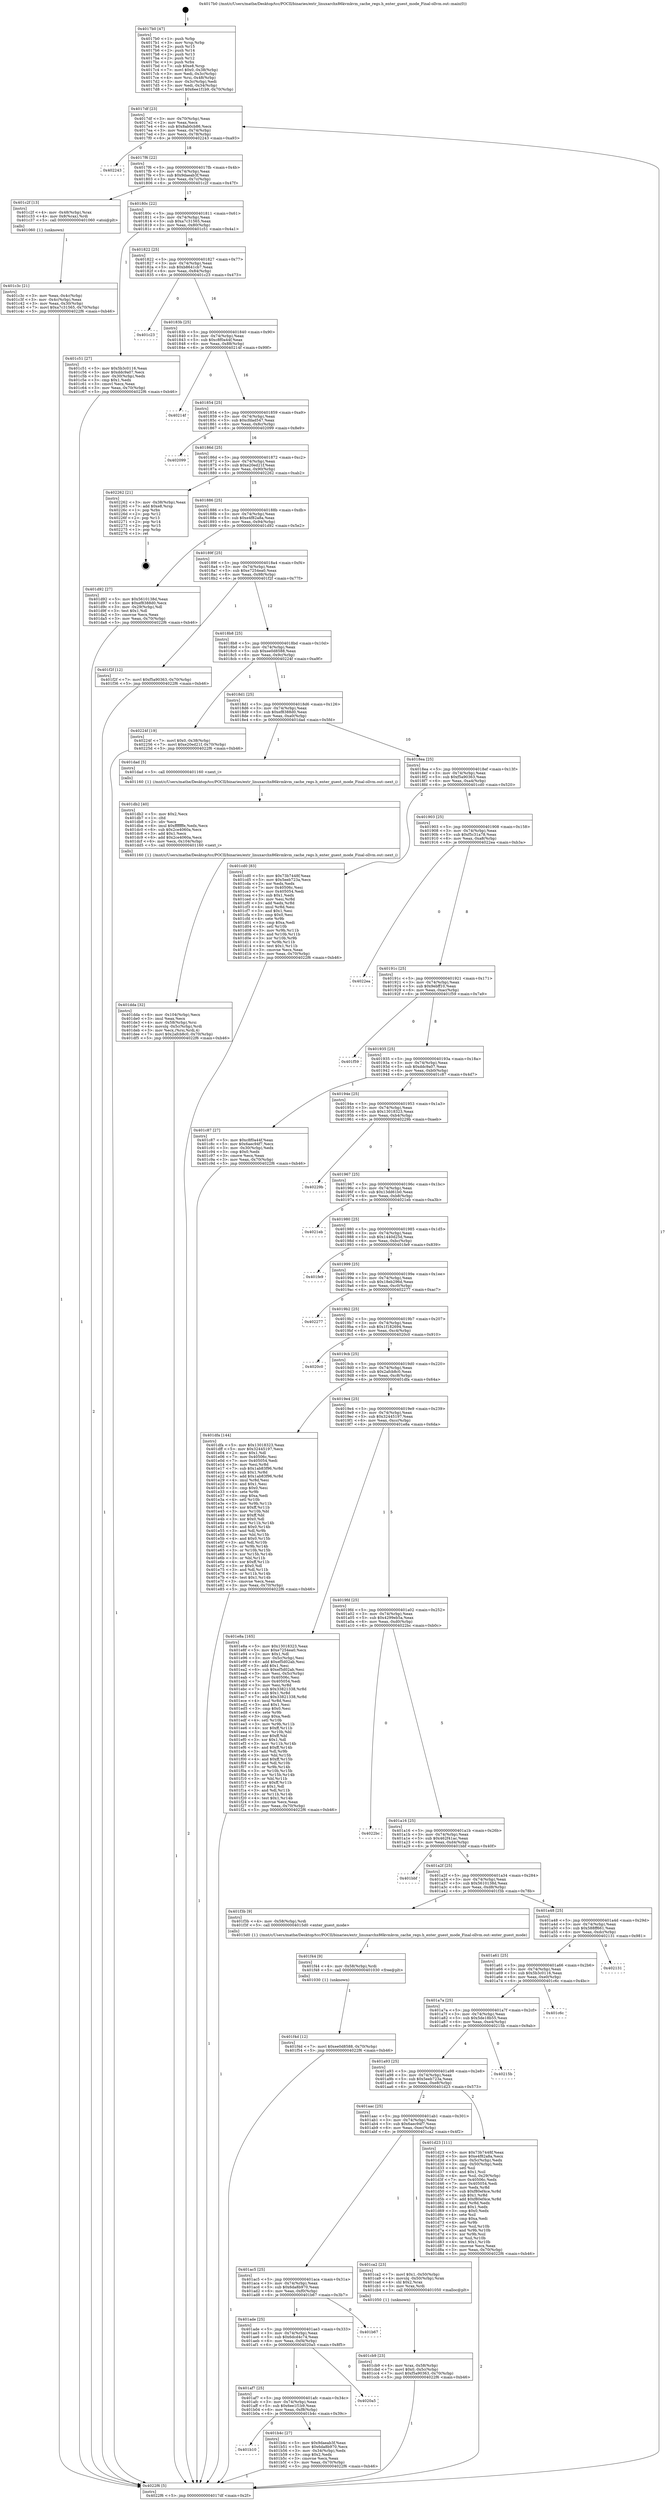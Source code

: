 digraph "0x4017b0" {
  label = "0x4017b0 (/mnt/c/Users/mathe/Desktop/tcc/POCII/binaries/extr_linuxarchx86kvmkvm_cache_regs.h_enter_guest_mode_Final-ollvm.out::main(0))"
  labelloc = "t"
  node[shape=record]

  Entry [label="",width=0.3,height=0.3,shape=circle,fillcolor=black,style=filled]
  "0x4017df" [label="{
     0x4017df [23]\l
     | [instrs]\l
     &nbsp;&nbsp;0x4017df \<+3\>: mov -0x70(%rbp),%eax\l
     &nbsp;&nbsp;0x4017e2 \<+2\>: mov %eax,%ecx\l
     &nbsp;&nbsp;0x4017e4 \<+6\>: sub $0x8ab0cb86,%ecx\l
     &nbsp;&nbsp;0x4017ea \<+3\>: mov %eax,-0x74(%rbp)\l
     &nbsp;&nbsp;0x4017ed \<+3\>: mov %ecx,-0x78(%rbp)\l
     &nbsp;&nbsp;0x4017f0 \<+6\>: je 0000000000402243 \<main+0xa93\>\l
  }"]
  "0x402243" [label="{
     0x402243\l
  }", style=dashed]
  "0x4017f6" [label="{
     0x4017f6 [22]\l
     | [instrs]\l
     &nbsp;&nbsp;0x4017f6 \<+5\>: jmp 00000000004017fb \<main+0x4b\>\l
     &nbsp;&nbsp;0x4017fb \<+3\>: mov -0x74(%rbp),%eax\l
     &nbsp;&nbsp;0x4017fe \<+5\>: sub $0x9daeab3f,%eax\l
     &nbsp;&nbsp;0x401803 \<+3\>: mov %eax,-0x7c(%rbp)\l
     &nbsp;&nbsp;0x401806 \<+6\>: je 0000000000401c2f \<main+0x47f\>\l
  }"]
  Exit [label="",width=0.3,height=0.3,shape=circle,fillcolor=black,style=filled,peripheries=2]
  "0x401c2f" [label="{
     0x401c2f [13]\l
     | [instrs]\l
     &nbsp;&nbsp;0x401c2f \<+4\>: mov -0x48(%rbp),%rax\l
     &nbsp;&nbsp;0x401c33 \<+4\>: mov 0x8(%rax),%rdi\l
     &nbsp;&nbsp;0x401c37 \<+5\>: call 0000000000401060 \<atoi@plt\>\l
     | [calls]\l
     &nbsp;&nbsp;0x401060 \{1\} (unknown)\l
  }"]
  "0x40180c" [label="{
     0x40180c [22]\l
     | [instrs]\l
     &nbsp;&nbsp;0x40180c \<+5\>: jmp 0000000000401811 \<main+0x61\>\l
     &nbsp;&nbsp;0x401811 \<+3\>: mov -0x74(%rbp),%eax\l
     &nbsp;&nbsp;0x401814 \<+5\>: sub $0xa7c31565,%eax\l
     &nbsp;&nbsp;0x401819 \<+3\>: mov %eax,-0x80(%rbp)\l
     &nbsp;&nbsp;0x40181c \<+6\>: je 0000000000401c51 \<main+0x4a1\>\l
  }"]
  "0x401f4d" [label="{
     0x401f4d [12]\l
     | [instrs]\l
     &nbsp;&nbsp;0x401f4d \<+7\>: movl $0xee0d8588,-0x70(%rbp)\l
     &nbsp;&nbsp;0x401f54 \<+5\>: jmp 00000000004022f6 \<main+0xb46\>\l
  }"]
  "0x401c51" [label="{
     0x401c51 [27]\l
     | [instrs]\l
     &nbsp;&nbsp;0x401c51 \<+5\>: mov $0x5b3c0116,%eax\l
     &nbsp;&nbsp;0x401c56 \<+5\>: mov $0xddc9a07,%ecx\l
     &nbsp;&nbsp;0x401c5b \<+3\>: mov -0x30(%rbp),%edx\l
     &nbsp;&nbsp;0x401c5e \<+3\>: cmp $0x1,%edx\l
     &nbsp;&nbsp;0x401c61 \<+3\>: cmovl %ecx,%eax\l
     &nbsp;&nbsp;0x401c64 \<+3\>: mov %eax,-0x70(%rbp)\l
     &nbsp;&nbsp;0x401c67 \<+5\>: jmp 00000000004022f6 \<main+0xb46\>\l
  }"]
  "0x401822" [label="{
     0x401822 [25]\l
     | [instrs]\l
     &nbsp;&nbsp;0x401822 \<+5\>: jmp 0000000000401827 \<main+0x77\>\l
     &nbsp;&nbsp;0x401827 \<+3\>: mov -0x74(%rbp),%eax\l
     &nbsp;&nbsp;0x40182a \<+5\>: sub $0xb8641cb7,%eax\l
     &nbsp;&nbsp;0x40182f \<+6\>: mov %eax,-0x84(%rbp)\l
     &nbsp;&nbsp;0x401835 \<+6\>: je 0000000000401c23 \<main+0x473\>\l
  }"]
  "0x401f44" [label="{
     0x401f44 [9]\l
     | [instrs]\l
     &nbsp;&nbsp;0x401f44 \<+4\>: mov -0x58(%rbp),%rdi\l
     &nbsp;&nbsp;0x401f48 \<+5\>: call 0000000000401030 \<free@plt\>\l
     | [calls]\l
     &nbsp;&nbsp;0x401030 \{1\} (unknown)\l
  }"]
  "0x401c23" [label="{
     0x401c23\l
  }", style=dashed]
  "0x40183b" [label="{
     0x40183b [25]\l
     | [instrs]\l
     &nbsp;&nbsp;0x40183b \<+5\>: jmp 0000000000401840 \<main+0x90\>\l
     &nbsp;&nbsp;0x401840 \<+3\>: mov -0x74(%rbp),%eax\l
     &nbsp;&nbsp;0x401843 \<+5\>: sub $0xc8f0a44f,%eax\l
     &nbsp;&nbsp;0x401848 \<+6\>: mov %eax,-0x88(%rbp)\l
     &nbsp;&nbsp;0x40184e \<+6\>: je 000000000040214f \<main+0x99f\>\l
  }"]
  "0x401dda" [label="{
     0x401dda [32]\l
     | [instrs]\l
     &nbsp;&nbsp;0x401dda \<+6\>: mov -0x104(%rbp),%ecx\l
     &nbsp;&nbsp;0x401de0 \<+3\>: imul %eax,%ecx\l
     &nbsp;&nbsp;0x401de3 \<+4\>: mov -0x58(%rbp),%rsi\l
     &nbsp;&nbsp;0x401de7 \<+4\>: movslq -0x5c(%rbp),%rdi\l
     &nbsp;&nbsp;0x401deb \<+3\>: mov %ecx,(%rsi,%rdi,4)\l
     &nbsp;&nbsp;0x401dee \<+7\>: movl $0x2afcb8c0,-0x70(%rbp)\l
     &nbsp;&nbsp;0x401df5 \<+5\>: jmp 00000000004022f6 \<main+0xb46\>\l
  }"]
  "0x40214f" [label="{
     0x40214f\l
  }", style=dashed]
  "0x401854" [label="{
     0x401854 [25]\l
     | [instrs]\l
     &nbsp;&nbsp;0x401854 \<+5\>: jmp 0000000000401859 \<main+0xa9\>\l
     &nbsp;&nbsp;0x401859 \<+3\>: mov -0x74(%rbp),%eax\l
     &nbsp;&nbsp;0x40185c \<+5\>: sub $0xcfdad547,%eax\l
     &nbsp;&nbsp;0x401861 \<+6\>: mov %eax,-0x8c(%rbp)\l
     &nbsp;&nbsp;0x401867 \<+6\>: je 0000000000402099 \<main+0x8e9\>\l
  }"]
  "0x401db2" [label="{
     0x401db2 [40]\l
     | [instrs]\l
     &nbsp;&nbsp;0x401db2 \<+5\>: mov $0x2,%ecx\l
     &nbsp;&nbsp;0x401db7 \<+1\>: cltd\l
     &nbsp;&nbsp;0x401db8 \<+2\>: idiv %ecx\l
     &nbsp;&nbsp;0x401dba \<+6\>: imul $0xfffffffe,%edx,%ecx\l
     &nbsp;&nbsp;0x401dc0 \<+6\>: sub $0x2ce4060a,%ecx\l
     &nbsp;&nbsp;0x401dc6 \<+3\>: add $0x1,%ecx\l
     &nbsp;&nbsp;0x401dc9 \<+6\>: add $0x2ce4060a,%ecx\l
     &nbsp;&nbsp;0x401dcf \<+6\>: mov %ecx,-0x104(%rbp)\l
     &nbsp;&nbsp;0x401dd5 \<+5\>: call 0000000000401160 \<next_i\>\l
     | [calls]\l
     &nbsp;&nbsp;0x401160 \{1\} (/mnt/c/Users/mathe/Desktop/tcc/POCII/binaries/extr_linuxarchx86kvmkvm_cache_regs.h_enter_guest_mode_Final-ollvm.out::next_i)\l
  }"]
  "0x402099" [label="{
     0x402099\l
  }", style=dashed]
  "0x40186d" [label="{
     0x40186d [25]\l
     | [instrs]\l
     &nbsp;&nbsp;0x40186d \<+5\>: jmp 0000000000401872 \<main+0xc2\>\l
     &nbsp;&nbsp;0x401872 \<+3\>: mov -0x74(%rbp),%eax\l
     &nbsp;&nbsp;0x401875 \<+5\>: sub $0xe20ed21f,%eax\l
     &nbsp;&nbsp;0x40187a \<+6\>: mov %eax,-0x90(%rbp)\l
     &nbsp;&nbsp;0x401880 \<+6\>: je 0000000000402262 \<main+0xab2\>\l
  }"]
  "0x401cb9" [label="{
     0x401cb9 [23]\l
     | [instrs]\l
     &nbsp;&nbsp;0x401cb9 \<+4\>: mov %rax,-0x58(%rbp)\l
     &nbsp;&nbsp;0x401cbd \<+7\>: movl $0x0,-0x5c(%rbp)\l
     &nbsp;&nbsp;0x401cc4 \<+7\>: movl $0xf5a90363,-0x70(%rbp)\l
     &nbsp;&nbsp;0x401ccb \<+5\>: jmp 00000000004022f6 \<main+0xb46\>\l
  }"]
  "0x402262" [label="{
     0x402262 [21]\l
     | [instrs]\l
     &nbsp;&nbsp;0x402262 \<+3\>: mov -0x38(%rbp),%eax\l
     &nbsp;&nbsp;0x402265 \<+7\>: add $0xe8,%rsp\l
     &nbsp;&nbsp;0x40226c \<+1\>: pop %rbx\l
     &nbsp;&nbsp;0x40226d \<+2\>: pop %r12\l
     &nbsp;&nbsp;0x40226f \<+2\>: pop %r13\l
     &nbsp;&nbsp;0x402271 \<+2\>: pop %r14\l
     &nbsp;&nbsp;0x402273 \<+2\>: pop %r15\l
     &nbsp;&nbsp;0x402275 \<+1\>: pop %rbp\l
     &nbsp;&nbsp;0x402276 \<+1\>: ret\l
  }"]
  "0x401886" [label="{
     0x401886 [25]\l
     | [instrs]\l
     &nbsp;&nbsp;0x401886 \<+5\>: jmp 000000000040188b \<main+0xdb\>\l
     &nbsp;&nbsp;0x40188b \<+3\>: mov -0x74(%rbp),%eax\l
     &nbsp;&nbsp;0x40188e \<+5\>: sub $0xe4f82a8a,%eax\l
     &nbsp;&nbsp;0x401893 \<+6\>: mov %eax,-0x94(%rbp)\l
     &nbsp;&nbsp;0x401899 \<+6\>: je 0000000000401d92 \<main+0x5e2\>\l
  }"]
  "0x401c3c" [label="{
     0x401c3c [21]\l
     | [instrs]\l
     &nbsp;&nbsp;0x401c3c \<+3\>: mov %eax,-0x4c(%rbp)\l
     &nbsp;&nbsp;0x401c3f \<+3\>: mov -0x4c(%rbp),%eax\l
     &nbsp;&nbsp;0x401c42 \<+3\>: mov %eax,-0x30(%rbp)\l
     &nbsp;&nbsp;0x401c45 \<+7\>: movl $0xa7c31565,-0x70(%rbp)\l
     &nbsp;&nbsp;0x401c4c \<+5\>: jmp 00000000004022f6 \<main+0xb46\>\l
  }"]
  "0x401d92" [label="{
     0x401d92 [27]\l
     | [instrs]\l
     &nbsp;&nbsp;0x401d92 \<+5\>: mov $0x5610138d,%eax\l
     &nbsp;&nbsp;0x401d97 \<+5\>: mov $0xef8388d0,%ecx\l
     &nbsp;&nbsp;0x401d9c \<+3\>: mov -0x29(%rbp),%dl\l
     &nbsp;&nbsp;0x401d9f \<+3\>: test $0x1,%dl\l
     &nbsp;&nbsp;0x401da2 \<+3\>: cmovne %ecx,%eax\l
     &nbsp;&nbsp;0x401da5 \<+3\>: mov %eax,-0x70(%rbp)\l
     &nbsp;&nbsp;0x401da8 \<+5\>: jmp 00000000004022f6 \<main+0xb46\>\l
  }"]
  "0x40189f" [label="{
     0x40189f [25]\l
     | [instrs]\l
     &nbsp;&nbsp;0x40189f \<+5\>: jmp 00000000004018a4 \<main+0xf4\>\l
     &nbsp;&nbsp;0x4018a4 \<+3\>: mov -0x74(%rbp),%eax\l
     &nbsp;&nbsp;0x4018a7 \<+5\>: sub $0xe7254ea0,%eax\l
     &nbsp;&nbsp;0x4018ac \<+6\>: mov %eax,-0x98(%rbp)\l
     &nbsp;&nbsp;0x4018b2 \<+6\>: je 0000000000401f2f \<main+0x77f\>\l
  }"]
  "0x4017b0" [label="{
     0x4017b0 [47]\l
     | [instrs]\l
     &nbsp;&nbsp;0x4017b0 \<+1\>: push %rbp\l
     &nbsp;&nbsp;0x4017b1 \<+3\>: mov %rsp,%rbp\l
     &nbsp;&nbsp;0x4017b4 \<+2\>: push %r15\l
     &nbsp;&nbsp;0x4017b6 \<+2\>: push %r14\l
     &nbsp;&nbsp;0x4017b8 \<+2\>: push %r13\l
     &nbsp;&nbsp;0x4017ba \<+2\>: push %r12\l
     &nbsp;&nbsp;0x4017bc \<+1\>: push %rbx\l
     &nbsp;&nbsp;0x4017bd \<+7\>: sub $0xe8,%rsp\l
     &nbsp;&nbsp;0x4017c4 \<+7\>: movl $0x0,-0x38(%rbp)\l
     &nbsp;&nbsp;0x4017cb \<+3\>: mov %edi,-0x3c(%rbp)\l
     &nbsp;&nbsp;0x4017ce \<+4\>: mov %rsi,-0x48(%rbp)\l
     &nbsp;&nbsp;0x4017d2 \<+3\>: mov -0x3c(%rbp),%edi\l
     &nbsp;&nbsp;0x4017d5 \<+3\>: mov %edi,-0x34(%rbp)\l
     &nbsp;&nbsp;0x4017d8 \<+7\>: movl $0x6ee1f1b9,-0x70(%rbp)\l
  }"]
  "0x401f2f" [label="{
     0x401f2f [12]\l
     | [instrs]\l
     &nbsp;&nbsp;0x401f2f \<+7\>: movl $0xf5a90363,-0x70(%rbp)\l
     &nbsp;&nbsp;0x401f36 \<+5\>: jmp 00000000004022f6 \<main+0xb46\>\l
  }"]
  "0x4018b8" [label="{
     0x4018b8 [25]\l
     | [instrs]\l
     &nbsp;&nbsp;0x4018b8 \<+5\>: jmp 00000000004018bd \<main+0x10d\>\l
     &nbsp;&nbsp;0x4018bd \<+3\>: mov -0x74(%rbp),%eax\l
     &nbsp;&nbsp;0x4018c0 \<+5\>: sub $0xee0d8588,%eax\l
     &nbsp;&nbsp;0x4018c5 \<+6\>: mov %eax,-0x9c(%rbp)\l
     &nbsp;&nbsp;0x4018cb \<+6\>: je 000000000040224f \<main+0xa9f\>\l
  }"]
  "0x4022f6" [label="{
     0x4022f6 [5]\l
     | [instrs]\l
     &nbsp;&nbsp;0x4022f6 \<+5\>: jmp 00000000004017df \<main+0x2f\>\l
  }"]
  "0x40224f" [label="{
     0x40224f [19]\l
     | [instrs]\l
     &nbsp;&nbsp;0x40224f \<+7\>: movl $0x0,-0x38(%rbp)\l
     &nbsp;&nbsp;0x402256 \<+7\>: movl $0xe20ed21f,-0x70(%rbp)\l
     &nbsp;&nbsp;0x40225d \<+5\>: jmp 00000000004022f6 \<main+0xb46\>\l
  }"]
  "0x4018d1" [label="{
     0x4018d1 [25]\l
     | [instrs]\l
     &nbsp;&nbsp;0x4018d1 \<+5\>: jmp 00000000004018d6 \<main+0x126\>\l
     &nbsp;&nbsp;0x4018d6 \<+3\>: mov -0x74(%rbp),%eax\l
     &nbsp;&nbsp;0x4018d9 \<+5\>: sub $0xef8388d0,%eax\l
     &nbsp;&nbsp;0x4018de \<+6\>: mov %eax,-0xa0(%rbp)\l
     &nbsp;&nbsp;0x4018e4 \<+6\>: je 0000000000401dad \<main+0x5fd\>\l
  }"]
  "0x401b10" [label="{
     0x401b10\l
  }", style=dashed]
  "0x401dad" [label="{
     0x401dad [5]\l
     | [instrs]\l
     &nbsp;&nbsp;0x401dad \<+5\>: call 0000000000401160 \<next_i\>\l
     | [calls]\l
     &nbsp;&nbsp;0x401160 \{1\} (/mnt/c/Users/mathe/Desktop/tcc/POCII/binaries/extr_linuxarchx86kvmkvm_cache_regs.h_enter_guest_mode_Final-ollvm.out::next_i)\l
  }"]
  "0x4018ea" [label="{
     0x4018ea [25]\l
     | [instrs]\l
     &nbsp;&nbsp;0x4018ea \<+5\>: jmp 00000000004018ef \<main+0x13f\>\l
     &nbsp;&nbsp;0x4018ef \<+3\>: mov -0x74(%rbp),%eax\l
     &nbsp;&nbsp;0x4018f2 \<+5\>: sub $0xf5a90363,%eax\l
     &nbsp;&nbsp;0x4018f7 \<+6\>: mov %eax,-0xa4(%rbp)\l
     &nbsp;&nbsp;0x4018fd \<+6\>: je 0000000000401cd0 \<main+0x520\>\l
  }"]
  "0x401b4c" [label="{
     0x401b4c [27]\l
     | [instrs]\l
     &nbsp;&nbsp;0x401b4c \<+5\>: mov $0x9daeab3f,%eax\l
     &nbsp;&nbsp;0x401b51 \<+5\>: mov $0x6da8b970,%ecx\l
     &nbsp;&nbsp;0x401b56 \<+3\>: mov -0x34(%rbp),%edx\l
     &nbsp;&nbsp;0x401b59 \<+3\>: cmp $0x2,%edx\l
     &nbsp;&nbsp;0x401b5c \<+3\>: cmovne %ecx,%eax\l
     &nbsp;&nbsp;0x401b5f \<+3\>: mov %eax,-0x70(%rbp)\l
     &nbsp;&nbsp;0x401b62 \<+5\>: jmp 00000000004022f6 \<main+0xb46\>\l
  }"]
  "0x401cd0" [label="{
     0x401cd0 [83]\l
     | [instrs]\l
     &nbsp;&nbsp;0x401cd0 \<+5\>: mov $0x73b7448f,%eax\l
     &nbsp;&nbsp;0x401cd5 \<+5\>: mov $0x5eeb723a,%ecx\l
     &nbsp;&nbsp;0x401cda \<+2\>: xor %edx,%edx\l
     &nbsp;&nbsp;0x401cdc \<+7\>: mov 0x40506c,%esi\l
     &nbsp;&nbsp;0x401ce3 \<+7\>: mov 0x405054,%edi\l
     &nbsp;&nbsp;0x401cea \<+3\>: sub $0x1,%edx\l
     &nbsp;&nbsp;0x401ced \<+3\>: mov %esi,%r8d\l
     &nbsp;&nbsp;0x401cf0 \<+3\>: add %edx,%r8d\l
     &nbsp;&nbsp;0x401cf3 \<+4\>: imul %r8d,%esi\l
     &nbsp;&nbsp;0x401cf7 \<+3\>: and $0x1,%esi\l
     &nbsp;&nbsp;0x401cfa \<+3\>: cmp $0x0,%esi\l
     &nbsp;&nbsp;0x401cfd \<+4\>: sete %r9b\l
     &nbsp;&nbsp;0x401d01 \<+3\>: cmp $0xa,%edi\l
     &nbsp;&nbsp;0x401d04 \<+4\>: setl %r10b\l
     &nbsp;&nbsp;0x401d08 \<+3\>: mov %r9b,%r11b\l
     &nbsp;&nbsp;0x401d0b \<+3\>: and %r10b,%r11b\l
     &nbsp;&nbsp;0x401d0e \<+3\>: xor %r10b,%r9b\l
     &nbsp;&nbsp;0x401d11 \<+3\>: or %r9b,%r11b\l
     &nbsp;&nbsp;0x401d14 \<+4\>: test $0x1,%r11b\l
     &nbsp;&nbsp;0x401d18 \<+3\>: cmovne %ecx,%eax\l
     &nbsp;&nbsp;0x401d1b \<+3\>: mov %eax,-0x70(%rbp)\l
     &nbsp;&nbsp;0x401d1e \<+5\>: jmp 00000000004022f6 \<main+0xb46\>\l
  }"]
  "0x401903" [label="{
     0x401903 [25]\l
     | [instrs]\l
     &nbsp;&nbsp;0x401903 \<+5\>: jmp 0000000000401908 \<main+0x158\>\l
     &nbsp;&nbsp;0x401908 \<+3\>: mov -0x74(%rbp),%eax\l
     &nbsp;&nbsp;0x40190b \<+5\>: sub $0xf5c31a78,%eax\l
     &nbsp;&nbsp;0x401910 \<+6\>: mov %eax,-0xa8(%rbp)\l
     &nbsp;&nbsp;0x401916 \<+6\>: je 00000000004022ea \<main+0xb3a\>\l
  }"]
  "0x401af7" [label="{
     0x401af7 [25]\l
     | [instrs]\l
     &nbsp;&nbsp;0x401af7 \<+5\>: jmp 0000000000401afc \<main+0x34c\>\l
     &nbsp;&nbsp;0x401afc \<+3\>: mov -0x74(%rbp),%eax\l
     &nbsp;&nbsp;0x401aff \<+5\>: sub $0x6ee1f1b9,%eax\l
     &nbsp;&nbsp;0x401b04 \<+6\>: mov %eax,-0xf8(%rbp)\l
     &nbsp;&nbsp;0x401b0a \<+6\>: je 0000000000401b4c \<main+0x39c\>\l
  }"]
  "0x4022ea" [label="{
     0x4022ea\l
  }", style=dashed]
  "0x40191c" [label="{
     0x40191c [25]\l
     | [instrs]\l
     &nbsp;&nbsp;0x40191c \<+5\>: jmp 0000000000401921 \<main+0x171\>\l
     &nbsp;&nbsp;0x401921 \<+3\>: mov -0x74(%rbp),%eax\l
     &nbsp;&nbsp;0x401924 \<+5\>: sub $0x9ebff10,%eax\l
     &nbsp;&nbsp;0x401929 \<+6\>: mov %eax,-0xac(%rbp)\l
     &nbsp;&nbsp;0x40192f \<+6\>: je 0000000000401f59 \<main+0x7a9\>\l
  }"]
  "0x4020a5" [label="{
     0x4020a5\l
  }", style=dashed]
  "0x401f59" [label="{
     0x401f59\l
  }", style=dashed]
  "0x401935" [label="{
     0x401935 [25]\l
     | [instrs]\l
     &nbsp;&nbsp;0x401935 \<+5\>: jmp 000000000040193a \<main+0x18a\>\l
     &nbsp;&nbsp;0x40193a \<+3\>: mov -0x74(%rbp),%eax\l
     &nbsp;&nbsp;0x40193d \<+5\>: sub $0xddc9a07,%eax\l
     &nbsp;&nbsp;0x401942 \<+6\>: mov %eax,-0xb0(%rbp)\l
     &nbsp;&nbsp;0x401948 \<+6\>: je 0000000000401c87 \<main+0x4d7\>\l
  }"]
  "0x401ade" [label="{
     0x401ade [25]\l
     | [instrs]\l
     &nbsp;&nbsp;0x401ade \<+5\>: jmp 0000000000401ae3 \<main+0x333\>\l
     &nbsp;&nbsp;0x401ae3 \<+3\>: mov -0x74(%rbp),%eax\l
     &nbsp;&nbsp;0x401ae6 \<+5\>: sub $0x6dcd4c74,%eax\l
     &nbsp;&nbsp;0x401aeb \<+6\>: mov %eax,-0xf4(%rbp)\l
     &nbsp;&nbsp;0x401af1 \<+6\>: je 00000000004020a5 \<main+0x8f5\>\l
  }"]
  "0x401c87" [label="{
     0x401c87 [27]\l
     | [instrs]\l
     &nbsp;&nbsp;0x401c87 \<+5\>: mov $0xc8f0a44f,%eax\l
     &nbsp;&nbsp;0x401c8c \<+5\>: mov $0x6aec94f7,%ecx\l
     &nbsp;&nbsp;0x401c91 \<+3\>: mov -0x30(%rbp),%edx\l
     &nbsp;&nbsp;0x401c94 \<+3\>: cmp $0x0,%edx\l
     &nbsp;&nbsp;0x401c97 \<+3\>: cmove %ecx,%eax\l
     &nbsp;&nbsp;0x401c9a \<+3\>: mov %eax,-0x70(%rbp)\l
     &nbsp;&nbsp;0x401c9d \<+5\>: jmp 00000000004022f6 \<main+0xb46\>\l
  }"]
  "0x40194e" [label="{
     0x40194e [25]\l
     | [instrs]\l
     &nbsp;&nbsp;0x40194e \<+5\>: jmp 0000000000401953 \<main+0x1a3\>\l
     &nbsp;&nbsp;0x401953 \<+3\>: mov -0x74(%rbp),%eax\l
     &nbsp;&nbsp;0x401956 \<+5\>: sub $0x13018323,%eax\l
     &nbsp;&nbsp;0x40195b \<+6\>: mov %eax,-0xb4(%rbp)\l
     &nbsp;&nbsp;0x401961 \<+6\>: je 000000000040229b \<main+0xaeb\>\l
  }"]
  "0x401b67" [label="{
     0x401b67\l
  }", style=dashed]
  "0x40229b" [label="{
     0x40229b\l
  }", style=dashed]
  "0x401967" [label="{
     0x401967 [25]\l
     | [instrs]\l
     &nbsp;&nbsp;0x401967 \<+5\>: jmp 000000000040196c \<main+0x1bc\>\l
     &nbsp;&nbsp;0x40196c \<+3\>: mov -0x74(%rbp),%eax\l
     &nbsp;&nbsp;0x40196f \<+5\>: sub $0x13dd61b0,%eax\l
     &nbsp;&nbsp;0x401974 \<+6\>: mov %eax,-0xb8(%rbp)\l
     &nbsp;&nbsp;0x40197a \<+6\>: je 00000000004021eb \<main+0xa3b\>\l
  }"]
  "0x401ac5" [label="{
     0x401ac5 [25]\l
     | [instrs]\l
     &nbsp;&nbsp;0x401ac5 \<+5\>: jmp 0000000000401aca \<main+0x31a\>\l
     &nbsp;&nbsp;0x401aca \<+3\>: mov -0x74(%rbp),%eax\l
     &nbsp;&nbsp;0x401acd \<+5\>: sub $0x6da8b970,%eax\l
     &nbsp;&nbsp;0x401ad2 \<+6\>: mov %eax,-0xf0(%rbp)\l
     &nbsp;&nbsp;0x401ad8 \<+6\>: je 0000000000401b67 \<main+0x3b7\>\l
  }"]
  "0x4021eb" [label="{
     0x4021eb\l
  }", style=dashed]
  "0x401980" [label="{
     0x401980 [25]\l
     | [instrs]\l
     &nbsp;&nbsp;0x401980 \<+5\>: jmp 0000000000401985 \<main+0x1d5\>\l
     &nbsp;&nbsp;0x401985 \<+3\>: mov -0x74(%rbp),%eax\l
     &nbsp;&nbsp;0x401988 \<+5\>: sub $0x1440d25d,%eax\l
     &nbsp;&nbsp;0x40198d \<+6\>: mov %eax,-0xbc(%rbp)\l
     &nbsp;&nbsp;0x401993 \<+6\>: je 0000000000401fe9 \<main+0x839\>\l
  }"]
  "0x401ca2" [label="{
     0x401ca2 [23]\l
     | [instrs]\l
     &nbsp;&nbsp;0x401ca2 \<+7\>: movl $0x1,-0x50(%rbp)\l
     &nbsp;&nbsp;0x401ca9 \<+4\>: movslq -0x50(%rbp),%rax\l
     &nbsp;&nbsp;0x401cad \<+4\>: shl $0x2,%rax\l
     &nbsp;&nbsp;0x401cb1 \<+3\>: mov %rax,%rdi\l
     &nbsp;&nbsp;0x401cb4 \<+5\>: call 0000000000401050 \<malloc@plt\>\l
     | [calls]\l
     &nbsp;&nbsp;0x401050 \{1\} (unknown)\l
  }"]
  "0x401fe9" [label="{
     0x401fe9\l
  }", style=dashed]
  "0x401999" [label="{
     0x401999 [25]\l
     | [instrs]\l
     &nbsp;&nbsp;0x401999 \<+5\>: jmp 000000000040199e \<main+0x1ee\>\l
     &nbsp;&nbsp;0x40199e \<+3\>: mov -0x74(%rbp),%eax\l
     &nbsp;&nbsp;0x4019a1 \<+5\>: sub $0x18eb296d,%eax\l
     &nbsp;&nbsp;0x4019a6 \<+6\>: mov %eax,-0xc0(%rbp)\l
     &nbsp;&nbsp;0x4019ac \<+6\>: je 0000000000402277 \<main+0xac7\>\l
  }"]
  "0x401aac" [label="{
     0x401aac [25]\l
     | [instrs]\l
     &nbsp;&nbsp;0x401aac \<+5\>: jmp 0000000000401ab1 \<main+0x301\>\l
     &nbsp;&nbsp;0x401ab1 \<+3\>: mov -0x74(%rbp),%eax\l
     &nbsp;&nbsp;0x401ab4 \<+5\>: sub $0x6aec94f7,%eax\l
     &nbsp;&nbsp;0x401ab9 \<+6\>: mov %eax,-0xec(%rbp)\l
     &nbsp;&nbsp;0x401abf \<+6\>: je 0000000000401ca2 \<main+0x4f2\>\l
  }"]
  "0x402277" [label="{
     0x402277\l
  }", style=dashed]
  "0x4019b2" [label="{
     0x4019b2 [25]\l
     | [instrs]\l
     &nbsp;&nbsp;0x4019b2 \<+5\>: jmp 00000000004019b7 \<main+0x207\>\l
     &nbsp;&nbsp;0x4019b7 \<+3\>: mov -0x74(%rbp),%eax\l
     &nbsp;&nbsp;0x4019ba \<+5\>: sub $0x1f182694,%eax\l
     &nbsp;&nbsp;0x4019bf \<+6\>: mov %eax,-0xc4(%rbp)\l
     &nbsp;&nbsp;0x4019c5 \<+6\>: je 00000000004020c0 \<main+0x910\>\l
  }"]
  "0x401d23" [label="{
     0x401d23 [111]\l
     | [instrs]\l
     &nbsp;&nbsp;0x401d23 \<+5\>: mov $0x73b7448f,%eax\l
     &nbsp;&nbsp;0x401d28 \<+5\>: mov $0xe4f82a8a,%ecx\l
     &nbsp;&nbsp;0x401d2d \<+3\>: mov -0x5c(%rbp),%edx\l
     &nbsp;&nbsp;0x401d30 \<+3\>: cmp -0x50(%rbp),%edx\l
     &nbsp;&nbsp;0x401d33 \<+4\>: setl %sil\l
     &nbsp;&nbsp;0x401d37 \<+4\>: and $0x1,%sil\l
     &nbsp;&nbsp;0x401d3b \<+4\>: mov %sil,-0x29(%rbp)\l
     &nbsp;&nbsp;0x401d3f \<+7\>: mov 0x40506c,%edx\l
     &nbsp;&nbsp;0x401d46 \<+7\>: mov 0x405054,%edi\l
     &nbsp;&nbsp;0x401d4d \<+3\>: mov %edx,%r8d\l
     &nbsp;&nbsp;0x401d50 \<+7\>: sub $0xf80ef4ce,%r8d\l
     &nbsp;&nbsp;0x401d57 \<+4\>: sub $0x1,%r8d\l
     &nbsp;&nbsp;0x401d5b \<+7\>: add $0xf80ef4ce,%r8d\l
     &nbsp;&nbsp;0x401d62 \<+4\>: imul %r8d,%edx\l
     &nbsp;&nbsp;0x401d66 \<+3\>: and $0x1,%edx\l
     &nbsp;&nbsp;0x401d69 \<+3\>: cmp $0x0,%edx\l
     &nbsp;&nbsp;0x401d6c \<+4\>: sete %sil\l
     &nbsp;&nbsp;0x401d70 \<+3\>: cmp $0xa,%edi\l
     &nbsp;&nbsp;0x401d73 \<+4\>: setl %r9b\l
     &nbsp;&nbsp;0x401d77 \<+3\>: mov %sil,%r10b\l
     &nbsp;&nbsp;0x401d7a \<+3\>: and %r9b,%r10b\l
     &nbsp;&nbsp;0x401d7d \<+3\>: xor %r9b,%sil\l
     &nbsp;&nbsp;0x401d80 \<+3\>: or %sil,%r10b\l
     &nbsp;&nbsp;0x401d83 \<+4\>: test $0x1,%r10b\l
     &nbsp;&nbsp;0x401d87 \<+3\>: cmovne %ecx,%eax\l
     &nbsp;&nbsp;0x401d8a \<+3\>: mov %eax,-0x70(%rbp)\l
     &nbsp;&nbsp;0x401d8d \<+5\>: jmp 00000000004022f6 \<main+0xb46\>\l
  }"]
  "0x4020c0" [label="{
     0x4020c0\l
  }", style=dashed]
  "0x4019cb" [label="{
     0x4019cb [25]\l
     | [instrs]\l
     &nbsp;&nbsp;0x4019cb \<+5\>: jmp 00000000004019d0 \<main+0x220\>\l
     &nbsp;&nbsp;0x4019d0 \<+3\>: mov -0x74(%rbp),%eax\l
     &nbsp;&nbsp;0x4019d3 \<+5\>: sub $0x2afcb8c0,%eax\l
     &nbsp;&nbsp;0x4019d8 \<+6\>: mov %eax,-0xc8(%rbp)\l
     &nbsp;&nbsp;0x4019de \<+6\>: je 0000000000401dfa \<main+0x64a\>\l
  }"]
  "0x401a93" [label="{
     0x401a93 [25]\l
     | [instrs]\l
     &nbsp;&nbsp;0x401a93 \<+5\>: jmp 0000000000401a98 \<main+0x2e8\>\l
     &nbsp;&nbsp;0x401a98 \<+3\>: mov -0x74(%rbp),%eax\l
     &nbsp;&nbsp;0x401a9b \<+5\>: sub $0x5eeb723a,%eax\l
     &nbsp;&nbsp;0x401aa0 \<+6\>: mov %eax,-0xe8(%rbp)\l
     &nbsp;&nbsp;0x401aa6 \<+6\>: je 0000000000401d23 \<main+0x573\>\l
  }"]
  "0x401dfa" [label="{
     0x401dfa [144]\l
     | [instrs]\l
     &nbsp;&nbsp;0x401dfa \<+5\>: mov $0x13018323,%eax\l
     &nbsp;&nbsp;0x401dff \<+5\>: mov $0x32445197,%ecx\l
     &nbsp;&nbsp;0x401e04 \<+2\>: mov $0x1,%dl\l
     &nbsp;&nbsp;0x401e06 \<+7\>: mov 0x40506c,%esi\l
     &nbsp;&nbsp;0x401e0d \<+7\>: mov 0x405054,%edi\l
     &nbsp;&nbsp;0x401e14 \<+3\>: mov %esi,%r8d\l
     &nbsp;&nbsp;0x401e17 \<+7\>: sub $0x1ab83f96,%r8d\l
     &nbsp;&nbsp;0x401e1e \<+4\>: sub $0x1,%r8d\l
     &nbsp;&nbsp;0x401e22 \<+7\>: add $0x1ab83f96,%r8d\l
     &nbsp;&nbsp;0x401e29 \<+4\>: imul %r8d,%esi\l
     &nbsp;&nbsp;0x401e2d \<+3\>: and $0x1,%esi\l
     &nbsp;&nbsp;0x401e30 \<+3\>: cmp $0x0,%esi\l
     &nbsp;&nbsp;0x401e33 \<+4\>: sete %r9b\l
     &nbsp;&nbsp;0x401e37 \<+3\>: cmp $0xa,%edi\l
     &nbsp;&nbsp;0x401e3a \<+4\>: setl %r10b\l
     &nbsp;&nbsp;0x401e3e \<+3\>: mov %r9b,%r11b\l
     &nbsp;&nbsp;0x401e41 \<+4\>: xor $0xff,%r11b\l
     &nbsp;&nbsp;0x401e45 \<+3\>: mov %r10b,%bl\l
     &nbsp;&nbsp;0x401e48 \<+3\>: xor $0xff,%bl\l
     &nbsp;&nbsp;0x401e4b \<+3\>: xor $0x0,%dl\l
     &nbsp;&nbsp;0x401e4e \<+3\>: mov %r11b,%r14b\l
     &nbsp;&nbsp;0x401e51 \<+4\>: and $0x0,%r14b\l
     &nbsp;&nbsp;0x401e55 \<+3\>: and %dl,%r9b\l
     &nbsp;&nbsp;0x401e58 \<+3\>: mov %bl,%r15b\l
     &nbsp;&nbsp;0x401e5b \<+4\>: and $0x0,%r15b\l
     &nbsp;&nbsp;0x401e5f \<+3\>: and %dl,%r10b\l
     &nbsp;&nbsp;0x401e62 \<+3\>: or %r9b,%r14b\l
     &nbsp;&nbsp;0x401e65 \<+3\>: or %r10b,%r15b\l
     &nbsp;&nbsp;0x401e68 \<+3\>: xor %r15b,%r14b\l
     &nbsp;&nbsp;0x401e6b \<+3\>: or %bl,%r11b\l
     &nbsp;&nbsp;0x401e6e \<+4\>: xor $0xff,%r11b\l
     &nbsp;&nbsp;0x401e72 \<+3\>: or $0x0,%dl\l
     &nbsp;&nbsp;0x401e75 \<+3\>: and %dl,%r11b\l
     &nbsp;&nbsp;0x401e78 \<+3\>: or %r11b,%r14b\l
     &nbsp;&nbsp;0x401e7b \<+4\>: test $0x1,%r14b\l
     &nbsp;&nbsp;0x401e7f \<+3\>: cmovne %ecx,%eax\l
     &nbsp;&nbsp;0x401e82 \<+3\>: mov %eax,-0x70(%rbp)\l
     &nbsp;&nbsp;0x401e85 \<+5\>: jmp 00000000004022f6 \<main+0xb46\>\l
  }"]
  "0x4019e4" [label="{
     0x4019e4 [25]\l
     | [instrs]\l
     &nbsp;&nbsp;0x4019e4 \<+5\>: jmp 00000000004019e9 \<main+0x239\>\l
     &nbsp;&nbsp;0x4019e9 \<+3\>: mov -0x74(%rbp),%eax\l
     &nbsp;&nbsp;0x4019ec \<+5\>: sub $0x32445197,%eax\l
     &nbsp;&nbsp;0x4019f1 \<+6\>: mov %eax,-0xcc(%rbp)\l
     &nbsp;&nbsp;0x4019f7 \<+6\>: je 0000000000401e8a \<main+0x6da\>\l
  }"]
  "0x40215b" [label="{
     0x40215b\l
  }", style=dashed]
  "0x401e8a" [label="{
     0x401e8a [165]\l
     | [instrs]\l
     &nbsp;&nbsp;0x401e8a \<+5\>: mov $0x13018323,%eax\l
     &nbsp;&nbsp;0x401e8f \<+5\>: mov $0xe7254ea0,%ecx\l
     &nbsp;&nbsp;0x401e94 \<+2\>: mov $0x1,%dl\l
     &nbsp;&nbsp;0x401e96 \<+3\>: mov -0x5c(%rbp),%esi\l
     &nbsp;&nbsp;0x401e99 \<+6\>: add $0xef5d02ab,%esi\l
     &nbsp;&nbsp;0x401e9f \<+3\>: add $0x1,%esi\l
     &nbsp;&nbsp;0x401ea2 \<+6\>: sub $0xef5d02ab,%esi\l
     &nbsp;&nbsp;0x401ea8 \<+3\>: mov %esi,-0x5c(%rbp)\l
     &nbsp;&nbsp;0x401eab \<+7\>: mov 0x40506c,%esi\l
     &nbsp;&nbsp;0x401eb2 \<+7\>: mov 0x405054,%edi\l
     &nbsp;&nbsp;0x401eb9 \<+3\>: mov %esi,%r8d\l
     &nbsp;&nbsp;0x401ebc \<+7\>: sub $0x33821338,%r8d\l
     &nbsp;&nbsp;0x401ec3 \<+4\>: sub $0x1,%r8d\l
     &nbsp;&nbsp;0x401ec7 \<+7\>: add $0x33821338,%r8d\l
     &nbsp;&nbsp;0x401ece \<+4\>: imul %r8d,%esi\l
     &nbsp;&nbsp;0x401ed2 \<+3\>: and $0x1,%esi\l
     &nbsp;&nbsp;0x401ed5 \<+3\>: cmp $0x0,%esi\l
     &nbsp;&nbsp;0x401ed8 \<+4\>: sete %r9b\l
     &nbsp;&nbsp;0x401edc \<+3\>: cmp $0xa,%edi\l
     &nbsp;&nbsp;0x401edf \<+4\>: setl %r10b\l
     &nbsp;&nbsp;0x401ee3 \<+3\>: mov %r9b,%r11b\l
     &nbsp;&nbsp;0x401ee6 \<+4\>: xor $0xff,%r11b\l
     &nbsp;&nbsp;0x401eea \<+3\>: mov %r10b,%bl\l
     &nbsp;&nbsp;0x401eed \<+3\>: xor $0xff,%bl\l
     &nbsp;&nbsp;0x401ef0 \<+3\>: xor $0x1,%dl\l
     &nbsp;&nbsp;0x401ef3 \<+3\>: mov %r11b,%r14b\l
     &nbsp;&nbsp;0x401ef6 \<+4\>: and $0xff,%r14b\l
     &nbsp;&nbsp;0x401efa \<+3\>: and %dl,%r9b\l
     &nbsp;&nbsp;0x401efd \<+3\>: mov %bl,%r15b\l
     &nbsp;&nbsp;0x401f00 \<+4\>: and $0xff,%r15b\l
     &nbsp;&nbsp;0x401f04 \<+3\>: and %dl,%r10b\l
     &nbsp;&nbsp;0x401f07 \<+3\>: or %r9b,%r14b\l
     &nbsp;&nbsp;0x401f0a \<+3\>: or %r10b,%r15b\l
     &nbsp;&nbsp;0x401f0d \<+3\>: xor %r15b,%r14b\l
     &nbsp;&nbsp;0x401f10 \<+3\>: or %bl,%r11b\l
     &nbsp;&nbsp;0x401f13 \<+4\>: xor $0xff,%r11b\l
     &nbsp;&nbsp;0x401f17 \<+3\>: or $0x1,%dl\l
     &nbsp;&nbsp;0x401f1a \<+3\>: and %dl,%r11b\l
     &nbsp;&nbsp;0x401f1d \<+3\>: or %r11b,%r14b\l
     &nbsp;&nbsp;0x401f20 \<+4\>: test $0x1,%r14b\l
     &nbsp;&nbsp;0x401f24 \<+3\>: cmovne %ecx,%eax\l
     &nbsp;&nbsp;0x401f27 \<+3\>: mov %eax,-0x70(%rbp)\l
     &nbsp;&nbsp;0x401f2a \<+5\>: jmp 00000000004022f6 \<main+0xb46\>\l
  }"]
  "0x4019fd" [label="{
     0x4019fd [25]\l
     | [instrs]\l
     &nbsp;&nbsp;0x4019fd \<+5\>: jmp 0000000000401a02 \<main+0x252\>\l
     &nbsp;&nbsp;0x401a02 \<+3\>: mov -0x74(%rbp),%eax\l
     &nbsp;&nbsp;0x401a05 \<+5\>: sub $0x4299eb5a,%eax\l
     &nbsp;&nbsp;0x401a0a \<+6\>: mov %eax,-0xd0(%rbp)\l
     &nbsp;&nbsp;0x401a10 \<+6\>: je 00000000004022bc \<main+0xb0c\>\l
  }"]
  "0x401a7a" [label="{
     0x401a7a [25]\l
     | [instrs]\l
     &nbsp;&nbsp;0x401a7a \<+5\>: jmp 0000000000401a7f \<main+0x2cf\>\l
     &nbsp;&nbsp;0x401a7f \<+3\>: mov -0x74(%rbp),%eax\l
     &nbsp;&nbsp;0x401a82 \<+5\>: sub $0x5de18b55,%eax\l
     &nbsp;&nbsp;0x401a87 \<+6\>: mov %eax,-0xe4(%rbp)\l
     &nbsp;&nbsp;0x401a8d \<+6\>: je 000000000040215b \<main+0x9ab\>\l
  }"]
  "0x4022bc" [label="{
     0x4022bc\l
  }", style=dashed]
  "0x401a16" [label="{
     0x401a16 [25]\l
     | [instrs]\l
     &nbsp;&nbsp;0x401a16 \<+5\>: jmp 0000000000401a1b \<main+0x26b\>\l
     &nbsp;&nbsp;0x401a1b \<+3\>: mov -0x74(%rbp),%eax\l
     &nbsp;&nbsp;0x401a1e \<+5\>: sub $0x462f41ac,%eax\l
     &nbsp;&nbsp;0x401a23 \<+6\>: mov %eax,-0xd4(%rbp)\l
     &nbsp;&nbsp;0x401a29 \<+6\>: je 0000000000401bbf \<main+0x40f\>\l
  }"]
  "0x401c6c" [label="{
     0x401c6c\l
  }", style=dashed]
  "0x401bbf" [label="{
     0x401bbf\l
  }", style=dashed]
  "0x401a2f" [label="{
     0x401a2f [25]\l
     | [instrs]\l
     &nbsp;&nbsp;0x401a2f \<+5\>: jmp 0000000000401a34 \<main+0x284\>\l
     &nbsp;&nbsp;0x401a34 \<+3\>: mov -0x74(%rbp),%eax\l
     &nbsp;&nbsp;0x401a37 \<+5\>: sub $0x5610138d,%eax\l
     &nbsp;&nbsp;0x401a3c \<+6\>: mov %eax,-0xd8(%rbp)\l
     &nbsp;&nbsp;0x401a42 \<+6\>: je 0000000000401f3b \<main+0x78b\>\l
  }"]
  "0x401a61" [label="{
     0x401a61 [25]\l
     | [instrs]\l
     &nbsp;&nbsp;0x401a61 \<+5\>: jmp 0000000000401a66 \<main+0x2b6\>\l
     &nbsp;&nbsp;0x401a66 \<+3\>: mov -0x74(%rbp),%eax\l
     &nbsp;&nbsp;0x401a69 \<+5\>: sub $0x5b3c0116,%eax\l
     &nbsp;&nbsp;0x401a6e \<+6\>: mov %eax,-0xe0(%rbp)\l
     &nbsp;&nbsp;0x401a74 \<+6\>: je 0000000000401c6c \<main+0x4bc\>\l
  }"]
  "0x401f3b" [label="{
     0x401f3b [9]\l
     | [instrs]\l
     &nbsp;&nbsp;0x401f3b \<+4\>: mov -0x58(%rbp),%rdi\l
     &nbsp;&nbsp;0x401f3f \<+5\>: call 00000000004015d0 \<enter_guest_mode\>\l
     | [calls]\l
     &nbsp;&nbsp;0x4015d0 \{1\} (/mnt/c/Users/mathe/Desktop/tcc/POCII/binaries/extr_linuxarchx86kvmkvm_cache_regs.h_enter_guest_mode_Final-ollvm.out::enter_guest_mode)\l
  }"]
  "0x401a48" [label="{
     0x401a48 [25]\l
     | [instrs]\l
     &nbsp;&nbsp;0x401a48 \<+5\>: jmp 0000000000401a4d \<main+0x29d\>\l
     &nbsp;&nbsp;0x401a4d \<+3\>: mov -0x74(%rbp),%eax\l
     &nbsp;&nbsp;0x401a50 \<+5\>: sub $0x588ff661,%eax\l
     &nbsp;&nbsp;0x401a55 \<+6\>: mov %eax,-0xdc(%rbp)\l
     &nbsp;&nbsp;0x401a5b \<+6\>: je 0000000000402131 \<main+0x981\>\l
  }"]
  "0x402131" [label="{
     0x402131\l
  }", style=dashed]
  Entry -> "0x4017b0" [label=" 1"]
  "0x4017df" -> "0x402243" [label=" 0"]
  "0x4017df" -> "0x4017f6" [label=" 18"]
  "0x402262" -> Exit [label=" 1"]
  "0x4017f6" -> "0x401c2f" [label=" 1"]
  "0x4017f6" -> "0x40180c" [label=" 17"]
  "0x40224f" -> "0x4022f6" [label=" 1"]
  "0x40180c" -> "0x401c51" [label=" 1"]
  "0x40180c" -> "0x401822" [label=" 16"]
  "0x401f4d" -> "0x4022f6" [label=" 1"]
  "0x401822" -> "0x401c23" [label=" 0"]
  "0x401822" -> "0x40183b" [label=" 16"]
  "0x401f44" -> "0x401f4d" [label=" 1"]
  "0x40183b" -> "0x40214f" [label=" 0"]
  "0x40183b" -> "0x401854" [label=" 16"]
  "0x401f3b" -> "0x401f44" [label=" 1"]
  "0x401854" -> "0x402099" [label=" 0"]
  "0x401854" -> "0x40186d" [label=" 16"]
  "0x401f2f" -> "0x4022f6" [label=" 1"]
  "0x40186d" -> "0x402262" [label=" 1"]
  "0x40186d" -> "0x401886" [label=" 15"]
  "0x401e8a" -> "0x4022f6" [label=" 1"]
  "0x401886" -> "0x401d92" [label=" 2"]
  "0x401886" -> "0x40189f" [label=" 13"]
  "0x401dfa" -> "0x4022f6" [label=" 1"]
  "0x40189f" -> "0x401f2f" [label=" 1"]
  "0x40189f" -> "0x4018b8" [label=" 12"]
  "0x401dda" -> "0x4022f6" [label=" 1"]
  "0x4018b8" -> "0x40224f" [label=" 1"]
  "0x4018b8" -> "0x4018d1" [label=" 11"]
  "0x401db2" -> "0x401dda" [label=" 1"]
  "0x4018d1" -> "0x401dad" [label=" 1"]
  "0x4018d1" -> "0x4018ea" [label=" 10"]
  "0x401dad" -> "0x401db2" [label=" 1"]
  "0x4018ea" -> "0x401cd0" [label=" 2"]
  "0x4018ea" -> "0x401903" [label=" 8"]
  "0x401d92" -> "0x4022f6" [label=" 2"]
  "0x401903" -> "0x4022ea" [label=" 0"]
  "0x401903" -> "0x40191c" [label=" 8"]
  "0x401cd0" -> "0x4022f6" [label=" 2"]
  "0x40191c" -> "0x401f59" [label=" 0"]
  "0x40191c" -> "0x401935" [label=" 8"]
  "0x401cb9" -> "0x4022f6" [label=" 1"]
  "0x401935" -> "0x401c87" [label=" 1"]
  "0x401935" -> "0x40194e" [label=" 7"]
  "0x401c87" -> "0x4022f6" [label=" 1"]
  "0x40194e" -> "0x40229b" [label=" 0"]
  "0x40194e" -> "0x401967" [label=" 7"]
  "0x401c51" -> "0x4022f6" [label=" 1"]
  "0x401967" -> "0x4021eb" [label=" 0"]
  "0x401967" -> "0x401980" [label=" 7"]
  "0x401c2f" -> "0x401c3c" [label=" 1"]
  "0x401980" -> "0x401fe9" [label=" 0"]
  "0x401980" -> "0x401999" [label=" 7"]
  "0x4022f6" -> "0x4017df" [label=" 17"]
  "0x401999" -> "0x402277" [label=" 0"]
  "0x401999" -> "0x4019b2" [label=" 7"]
  "0x401b4c" -> "0x4022f6" [label=" 1"]
  "0x4019b2" -> "0x4020c0" [label=" 0"]
  "0x4019b2" -> "0x4019cb" [label=" 7"]
  "0x401af7" -> "0x401b10" [label=" 0"]
  "0x4019cb" -> "0x401dfa" [label=" 1"]
  "0x4019cb" -> "0x4019e4" [label=" 6"]
  "0x401d23" -> "0x4022f6" [label=" 2"]
  "0x4019e4" -> "0x401e8a" [label=" 1"]
  "0x4019e4" -> "0x4019fd" [label=" 5"]
  "0x401ade" -> "0x401af7" [label=" 1"]
  "0x4019fd" -> "0x4022bc" [label=" 0"]
  "0x4019fd" -> "0x401a16" [label=" 5"]
  "0x401ca2" -> "0x401cb9" [label=" 1"]
  "0x401a16" -> "0x401bbf" [label=" 0"]
  "0x401a16" -> "0x401a2f" [label=" 5"]
  "0x401ac5" -> "0x401ade" [label=" 1"]
  "0x401a2f" -> "0x401f3b" [label=" 1"]
  "0x401a2f" -> "0x401a48" [label=" 4"]
  "0x401c3c" -> "0x4022f6" [label=" 1"]
  "0x401a48" -> "0x402131" [label=" 0"]
  "0x401a48" -> "0x401a61" [label=" 4"]
  "0x401ac5" -> "0x401b67" [label=" 0"]
  "0x401a61" -> "0x401c6c" [label=" 0"]
  "0x401a61" -> "0x401a7a" [label=" 4"]
  "0x401ade" -> "0x4020a5" [label=" 0"]
  "0x401a7a" -> "0x40215b" [label=" 0"]
  "0x401a7a" -> "0x401a93" [label=" 4"]
  "0x401af7" -> "0x401b4c" [label=" 1"]
  "0x401a93" -> "0x401d23" [label=" 2"]
  "0x401a93" -> "0x401aac" [label=" 2"]
  "0x4017b0" -> "0x4017df" [label=" 1"]
  "0x401aac" -> "0x401ca2" [label=" 1"]
  "0x401aac" -> "0x401ac5" [label=" 1"]
}
